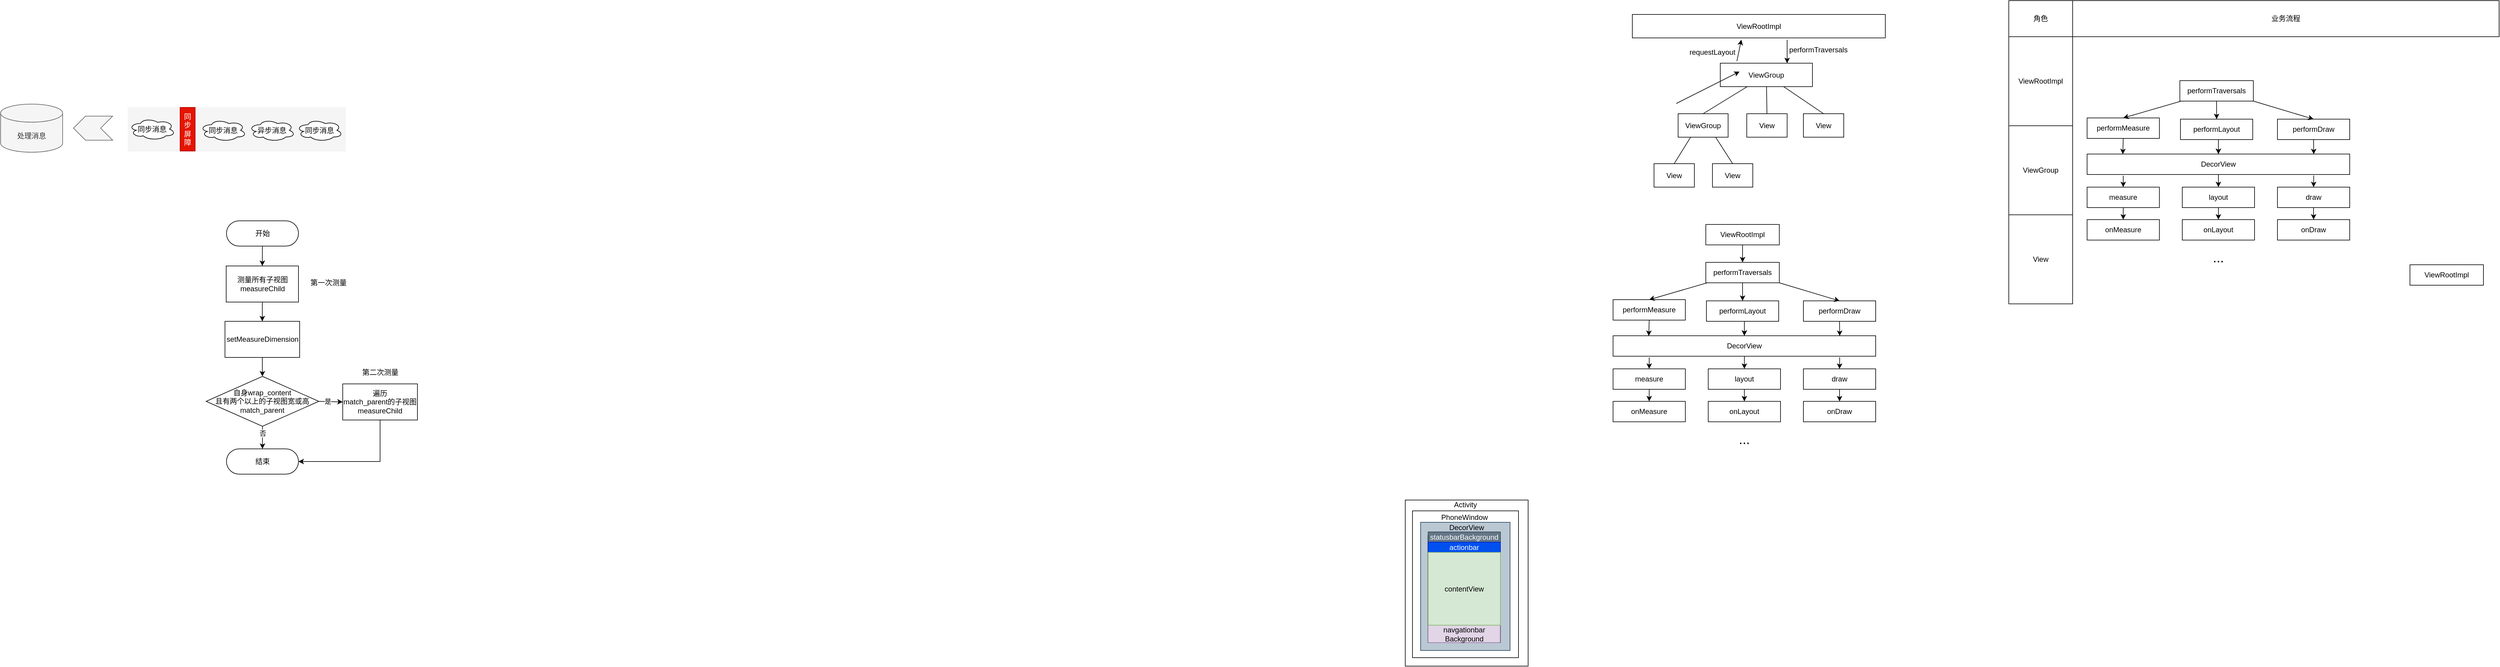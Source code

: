 <mxfile version="24.6.4" type="github">
  <diagram name="第 1 页" id="MxbAoeXQSdqOJM6nVgxZ">
    <mxGraphModel dx="3756" dy="515" grid="0" gridSize="10" guides="1" tooltips="1" connect="1" arrows="1" fold="1" page="0" pageScale="1" pageWidth="827" pageHeight="1169" math="0" shadow="0">
      <root>
        <mxCell id="0" />
        <mxCell id="1" parent="0" />
        <mxCell id="SJIEIkaiyb3l47pEYFMP-7" value="ViewGroup" style="rounded=0;whiteSpace=wrap;html=1;" parent="1" vertex="1">
          <mxGeometry x="412" y="433" width="153" height="39" as="geometry" />
        </mxCell>
        <mxCell id="SJIEIkaiyb3l47pEYFMP-8" value="ViewGroup" style="rounded=0;whiteSpace=wrap;html=1;" parent="1" vertex="1">
          <mxGeometry x="342" y="517" width="83" height="39" as="geometry" />
        </mxCell>
        <mxCell id="SJIEIkaiyb3l47pEYFMP-9" value="View" style="rounded=0;whiteSpace=wrap;html=1;" parent="1" vertex="1">
          <mxGeometry x="456" y="517" width="67" height="39" as="geometry" />
        </mxCell>
        <mxCell id="SJIEIkaiyb3l47pEYFMP-10" value="View" style="rounded=0;whiteSpace=wrap;html=1;" parent="1" vertex="1">
          <mxGeometry x="550" y="517" width="67" height="39" as="geometry" />
        </mxCell>
        <mxCell id="SJIEIkaiyb3l47pEYFMP-11" value="View" style="rounded=0;whiteSpace=wrap;html=1;" parent="1" vertex="1">
          <mxGeometry x="302" y="600" width="67" height="39" as="geometry" />
        </mxCell>
        <mxCell id="SJIEIkaiyb3l47pEYFMP-12" value="View" style="rounded=0;whiteSpace=wrap;html=1;" parent="1" vertex="1">
          <mxGeometry x="399" y="600" width="67" height="39" as="geometry" />
        </mxCell>
        <mxCell id="SJIEIkaiyb3l47pEYFMP-13" value="" style="endArrow=none;html=1;rounded=0;exitX=0.5;exitY=0;exitDx=0;exitDy=0;" parent="1" source="SJIEIkaiyb3l47pEYFMP-8" target="SJIEIkaiyb3l47pEYFMP-7" edge="1">
          <mxGeometry width="50" height="50" relative="1" as="geometry">
            <mxPoint x="455" y="534" as="sourcePoint" />
            <mxPoint x="505" y="475" as="targetPoint" />
          </mxGeometry>
        </mxCell>
        <mxCell id="SJIEIkaiyb3l47pEYFMP-14" value="" style="endArrow=none;html=1;rounded=0;exitX=0.5;exitY=0;exitDx=0;exitDy=0;" parent="1" source="SJIEIkaiyb3l47pEYFMP-9" target="SJIEIkaiyb3l47pEYFMP-7" edge="1">
          <mxGeometry width="50" height="50" relative="1" as="geometry">
            <mxPoint x="356" y="527" as="sourcePoint" />
            <mxPoint x="455" y="482" as="targetPoint" />
          </mxGeometry>
        </mxCell>
        <mxCell id="SJIEIkaiyb3l47pEYFMP-15" value="" style="endArrow=none;html=1;rounded=0;exitX=0.5;exitY=0;exitDx=0;exitDy=0;" parent="1" source="SJIEIkaiyb3l47pEYFMP-10" target="SJIEIkaiyb3l47pEYFMP-7" edge="1">
          <mxGeometry width="50" height="50" relative="1" as="geometry">
            <mxPoint x="366" y="537" as="sourcePoint" />
            <mxPoint x="465" y="492" as="targetPoint" />
          </mxGeometry>
        </mxCell>
        <mxCell id="SJIEIkaiyb3l47pEYFMP-16" value="" style="endArrow=none;html=1;rounded=0;exitX=0.5;exitY=0;exitDx=0;exitDy=0;entryX=0.25;entryY=1;entryDx=0;entryDy=0;" parent="1" source="SJIEIkaiyb3l47pEYFMP-11" target="SJIEIkaiyb3l47pEYFMP-8" edge="1">
          <mxGeometry width="50" height="50" relative="1" as="geometry">
            <mxPoint x="527" y="527" as="sourcePoint" />
            <mxPoint x="520" y="484" as="targetPoint" />
          </mxGeometry>
        </mxCell>
        <mxCell id="SJIEIkaiyb3l47pEYFMP-17" value="" style="endArrow=none;html=1;rounded=0;exitX=0.5;exitY=0;exitDx=0;exitDy=0;entryX=0.75;entryY=1;entryDx=0;entryDy=0;" parent="1" source="SJIEIkaiyb3l47pEYFMP-12" target="SJIEIkaiyb3l47pEYFMP-8" edge="1">
          <mxGeometry width="50" height="50" relative="1" as="geometry">
            <mxPoint x="537" y="537" as="sourcePoint" />
            <mxPoint x="530" y="494" as="targetPoint" />
          </mxGeometry>
        </mxCell>
        <mxCell id="SJIEIkaiyb3l47pEYFMP-19" value="ViewRootImpl" style="rounded=0;whiteSpace=wrap;html=1;" parent="1" vertex="1">
          <mxGeometry x="266" y="352" width="420" height="39" as="geometry" />
        </mxCell>
        <mxCell id="SJIEIkaiyb3l47pEYFMP-52" value="" style="edgeStyle=orthogonalEdgeStyle;rounded=0;orthogonalLoop=1;jettySize=auto;html=1;" parent="1" source="SJIEIkaiyb3l47pEYFMP-27" target="SJIEIkaiyb3l47pEYFMP-44" edge="1">
          <mxGeometry relative="1" as="geometry" />
        </mxCell>
        <mxCell id="SJIEIkaiyb3l47pEYFMP-27" value="performTraversals" style="rounded=0;whiteSpace=wrap;html=1;" parent="1" vertex="1">
          <mxGeometry x="388" y="764" width="122" height="34" as="geometry" />
        </mxCell>
        <mxCell id="SJIEIkaiyb3l47pEYFMP-28" value="performMeasure" style="rounded=0;whiteSpace=wrap;html=1;" parent="1" vertex="1">
          <mxGeometry x="234" y="826" width="120" height="34" as="geometry" />
        </mxCell>
        <mxCell id="SJIEIkaiyb3l47pEYFMP-30" value="measure" style="rounded=0;whiteSpace=wrap;html=1;" parent="1" vertex="1">
          <mxGeometry x="234" y="941" width="120" height="34" as="geometry" />
        </mxCell>
        <mxCell id="SJIEIkaiyb3l47pEYFMP-31" value="onMeasure" style="rounded=0;whiteSpace=wrap;html=1;" parent="1" vertex="1">
          <mxGeometry x="234" y="995" width="120" height="34" as="geometry" />
        </mxCell>
        <mxCell id="SJIEIkaiyb3l47pEYFMP-32" value="" style="endArrow=classic;html=1;rounded=0;entryX=0.5;entryY=0;entryDx=0;entryDy=0;" parent="1" source="SJIEIkaiyb3l47pEYFMP-27" target="SJIEIkaiyb3l47pEYFMP-28" edge="1">
          <mxGeometry width="50" height="50" relative="1" as="geometry">
            <mxPoint x="393" y="876" as="sourcePoint" />
            <mxPoint x="443" y="826" as="targetPoint" />
          </mxGeometry>
        </mxCell>
        <mxCell id="SJIEIkaiyb3l47pEYFMP-33" value="performLayout" style="rounded=0;whiteSpace=wrap;html=1;" parent="1" vertex="1">
          <mxGeometry x="389" y="828" width="120" height="34" as="geometry" />
        </mxCell>
        <mxCell id="SJIEIkaiyb3l47pEYFMP-34" value="layout" style="rounded=0;whiteSpace=wrap;html=1;" parent="1" vertex="1">
          <mxGeometry x="392" y="941" width="120" height="34" as="geometry" />
        </mxCell>
        <mxCell id="SJIEIkaiyb3l47pEYFMP-35" value="onLayout" style="rounded=0;whiteSpace=wrap;html=1;" parent="1" vertex="1">
          <mxGeometry x="392" y="995" width="120" height="34" as="geometry" />
        </mxCell>
        <mxCell id="SJIEIkaiyb3l47pEYFMP-36" value="performDraw" style="rounded=0;whiteSpace=wrap;html=1;" parent="1" vertex="1">
          <mxGeometry x="550" y="828" width="120" height="34" as="geometry" />
        </mxCell>
        <mxCell id="SJIEIkaiyb3l47pEYFMP-37" value="draw" style="rounded=0;whiteSpace=wrap;html=1;" parent="1" vertex="1">
          <mxGeometry x="550" y="941" width="120" height="34" as="geometry" />
        </mxCell>
        <mxCell id="SJIEIkaiyb3l47pEYFMP-38" value="onDraw" style="rounded=0;whiteSpace=wrap;html=1;" parent="1" vertex="1">
          <mxGeometry x="550" y="995" width="120" height="34" as="geometry" />
        </mxCell>
        <mxCell id="SJIEIkaiyb3l47pEYFMP-39" value="" style="endArrow=classic;html=1;rounded=0;exitX=0.5;exitY=1;exitDx=0;exitDy=0;" parent="1" source="SJIEIkaiyb3l47pEYFMP-30" target="SJIEIkaiyb3l47pEYFMP-31" edge="1">
          <mxGeometry width="50" height="50" relative="1" as="geometry">
            <mxPoint x="174" y="1131" as="sourcePoint" />
            <mxPoint x="224" y="1081" as="targetPoint" />
          </mxGeometry>
        </mxCell>
        <mxCell id="SJIEIkaiyb3l47pEYFMP-40" value="" style="endArrow=classic;html=1;rounded=0;exitX=0.5;exitY=1;exitDx=0;exitDy=0;entryX=0.5;entryY=0;entryDx=0;entryDy=0;" parent="1" source="SJIEIkaiyb3l47pEYFMP-34" target="SJIEIkaiyb3l47pEYFMP-35" edge="1">
          <mxGeometry width="50" height="50" relative="1" as="geometry">
            <mxPoint x="304" y="983" as="sourcePoint" />
            <mxPoint x="304" y="1015" as="targetPoint" />
          </mxGeometry>
        </mxCell>
        <mxCell id="SJIEIkaiyb3l47pEYFMP-41" value="" style="endArrow=classic;html=1;rounded=0;exitX=0.5;exitY=1;exitDx=0;exitDy=0;entryX=0.5;entryY=0;entryDx=0;entryDy=0;" parent="1" source="SJIEIkaiyb3l47pEYFMP-37" target="SJIEIkaiyb3l47pEYFMP-38" edge="1">
          <mxGeometry width="50" height="50" relative="1" as="geometry">
            <mxPoint x="314" y="993" as="sourcePoint" />
            <mxPoint x="314" y="1025" as="targetPoint" />
          </mxGeometry>
        </mxCell>
        <mxCell id="SJIEIkaiyb3l47pEYFMP-42" value="" style="endArrow=classic;html=1;rounded=0;exitX=0.5;exitY=1;exitDx=0;exitDy=0;entryX=0.5;entryY=0;entryDx=0;entryDy=0;" parent="1" source="SJIEIkaiyb3l47pEYFMP-27" target="SJIEIkaiyb3l47pEYFMP-33" edge="1">
          <mxGeometry width="50" height="50" relative="1" as="geometry">
            <mxPoint x="324" y="948" as="sourcePoint" />
            <mxPoint x="452" y="828" as="targetPoint" />
          </mxGeometry>
        </mxCell>
        <mxCell id="SJIEIkaiyb3l47pEYFMP-43" value="" style="endArrow=classic;html=1;rounded=0;exitX=1;exitY=1;exitDx=0;exitDy=0;entryX=0.5;entryY=0;entryDx=0;entryDy=0;" parent="1" source="SJIEIkaiyb3l47pEYFMP-27" target="SJIEIkaiyb3l47pEYFMP-36" edge="1">
          <mxGeometry width="50" height="50" relative="1" as="geometry">
            <mxPoint x="334" y="958" as="sourcePoint" />
            <mxPoint x="334" y="990" as="targetPoint" />
          </mxGeometry>
        </mxCell>
        <mxCell id="SJIEIkaiyb3l47pEYFMP-44" value="DecorView" style="rounded=0;whiteSpace=wrap;html=1;" parent="1" vertex="1">
          <mxGeometry x="234" y="886" width="436" height="34" as="geometry" />
        </mxCell>
        <mxCell id="SJIEIkaiyb3l47pEYFMP-45" value="" style="endArrow=classic;html=1;rounded=0;entryX=0.5;entryY=0;entryDx=0;entryDy=0;" parent="1" target="SJIEIkaiyb3l47pEYFMP-30" edge="1">
          <mxGeometry width="50" height="50" relative="1" as="geometry">
            <mxPoint x="294" y="922" as="sourcePoint" />
            <mxPoint x="304" y="827" as="targetPoint" />
          </mxGeometry>
        </mxCell>
        <mxCell id="SJIEIkaiyb3l47pEYFMP-46" value="" style="endArrow=classic;html=1;rounded=0;exitX=0.5;exitY=1;exitDx=0;exitDy=0;" parent="1" source="SJIEIkaiyb3l47pEYFMP-44" target="SJIEIkaiyb3l47pEYFMP-34" edge="1">
          <mxGeometry width="50" height="50" relative="1" as="geometry">
            <mxPoint x="462" y="791" as="sourcePoint" />
            <mxPoint x="462" y="829" as="targetPoint" />
          </mxGeometry>
        </mxCell>
        <mxCell id="SJIEIkaiyb3l47pEYFMP-47" value="" style="endArrow=classic;html=1;rounded=0;exitX=0.863;exitY=1.053;exitDx=0;exitDy=0;entryX=0.5;entryY=0;entryDx=0;entryDy=0;exitPerimeter=0;" parent="1" source="SJIEIkaiyb3l47pEYFMP-44" target="SJIEIkaiyb3l47pEYFMP-37" edge="1">
          <mxGeometry width="50" height="50" relative="1" as="geometry">
            <mxPoint x="472" y="801" as="sourcePoint" />
            <mxPoint x="472" y="839" as="targetPoint" />
          </mxGeometry>
        </mxCell>
        <mxCell id="SJIEIkaiyb3l47pEYFMP-48" value="" style="endArrow=classic;html=1;rounded=0;exitX=0.5;exitY=1;exitDx=0;exitDy=0;entryX=0.136;entryY=0.008;entryDx=0;entryDy=0;entryPerimeter=0;" parent="1" source="SJIEIkaiyb3l47pEYFMP-28" target="SJIEIkaiyb3l47pEYFMP-44" edge="1">
          <mxGeometry width="50" height="50" relative="1" as="geometry">
            <mxPoint x="393" y="895" as="sourcePoint" />
            <mxPoint x="294.604" y="893.932" as="targetPoint" />
          </mxGeometry>
        </mxCell>
        <mxCell id="SJIEIkaiyb3l47pEYFMP-49" value="" style="endArrow=classic;html=1;rounded=0;entryX=0.5;entryY=0;entryDx=0;entryDy=0;" parent="1" target="SJIEIkaiyb3l47pEYFMP-44" edge="1">
          <mxGeometry width="50" height="50" relative="1" as="geometry">
            <mxPoint x="452" y="862" as="sourcePoint" />
            <mxPoint x="452" y="893" as="targetPoint" />
          </mxGeometry>
        </mxCell>
        <mxCell id="SJIEIkaiyb3l47pEYFMP-50" value="" style="endArrow=classic;html=1;rounded=0;exitX=0.863;exitY=1.053;exitDx=0;exitDy=0;exitPerimeter=0;entryX=0.863;entryY=0.008;entryDx=0;entryDy=0;entryPerimeter=0;" parent="1" target="SJIEIkaiyb3l47pEYFMP-44" edge="1">
          <mxGeometry width="50" height="50" relative="1" as="geometry">
            <mxPoint x="610" y="862" as="sourcePoint" />
            <mxPoint x="610" y="895" as="targetPoint" />
          </mxGeometry>
        </mxCell>
        <mxCell id="SJIEIkaiyb3l47pEYFMP-51" value="ViewRootImpl" style="rounded=0;whiteSpace=wrap;html=1;" parent="1" vertex="1">
          <mxGeometry x="388" y="701" width="122" height="34" as="geometry" />
        </mxCell>
        <mxCell id="SJIEIkaiyb3l47pEYFMP-53" value="" style="endArrow=classic;html=1;rounded=0;entryX=0.5;entryY=0;entryDx=0;entryDy=0;" parent="1" target="SJIEIkaiyb3l47pEYFMP-27" edge="1">
          <mxGeometry width="50" height="50" relative="1" as="geometry">
            <mxPoint x="449" y="735" as="sourcePoint" />
            <mxPoint x="448.71" y="761" as="targetPoint" />
          </mxGeometry>
        </mxCell>
        <mxCell id="SJIEIkaiyb3l47pEYFMP-54" value="&lt;font style=&quot;font-size: 22px;&quot;&gt;...&lt;/font&gt;" style="text;strokeColor=none;align=center;fillColor=none;html=1;verticalAlign=middle;whiteSpace=wrap;rounded=0;" parent="1" vertex="1">
          <mxGeometry x="409" y="1039" width="86" height="40" as="geometry" />
        </mxCell>
        <mxCell id="SJIEIkaiyb3l47pEYFMP-57" value="" style="rounded=0;whiteSpace=wrap;html=1;" parent="1" vertex="1">
          <mxGeometry x="-111" y="1159" width="204" height="276" as="geometry" />
        </mxCell>
        <mxCell id="SJIEIkaiyb3l47pEYFMP-58" value="Activity" style="text;strokeColor=none;align=center;fillColor=none;html=1;verticalAlign=middle;whiteSpace=wrap;rounded=0;" parent="1" vertex="1">
          <mxGeometry x="-41" y="1152" width="60" height="30" as="geometry" />
        </mxCell>
        <mxCell id="SJIEIkaiyb3l47pEYFMP-55" value="" style="rounded=0;whiteSpace=wrap;html=1;" parent="1" vertex="1">
          <mxGeometry x="-99" y="1177" width="176" height="244" as="geometry" />
        </mxCell>
        <mxCell id="SJIEIkaiyb3l47pEYFMP-59" value="" style="rounded=0;whiteSpace=wrap;html=1;fillColor=#bac8d3;strokeColor=#23445d;" parent="1" vertex="1">
          <mxGeometry x="-85.5" y="1196" width="148.5" height="213" as="geometry" />
        </mxCell>
        <mxCell id="SJIEIkaiyb3l47pEYFMP-60" value="PhoneWindow" style="text;strokeColor=none;align=center;fillColor=none;html=1;verticalAlign=middle;whiteSpace=wrap;rounded=0;" parent="1" vertex="1">
          <mxGeometry x="-55.5" y="1177" width="84.5" height="22" as="geometry" />
        </mxCell>
        <mxCell id="SJIEIkaiyb3l47pEYFMP-61" value="DecorView" style="text;strokeColor=none;align=center;fillColor=none;html=1;verticalAlign=middle;whiteSpace=wrap;rounded=0;" parent="1" vertex="1">
          <mxGeometry x="-39" y="1196" width="60" height="18" as="geometry" />
        </mxCell>
        <mxCell id="SJIEIkaiyb3l47pEYFMP-62" value="" style="rounded=0;whiteSpace=wrap;html=1;" parent="1" vertex="1">
          <mxGeometry x="-73.25" y="1218" width="120.25" height="178" as="geometry" />
        </mxCell>
        <mxCell id="SJIEIkaiyb3l47pEYFMP-63" value="statusbarBackground" style="rounded=0;whiteSpace=wrap;html=1;fillColor=#647687;fontColor=#ffffff;strokeColor=#314354;" parent="1" vertex="1">
          <mxGeometry x="-73" y="1212" width="120" height="17" as="geometry" />
        </mxCell>
        <mxCell id="SJIEIkaiyb3l47pEYFMP-64" value="navgationbar&lt;br&gt;Background" style="rounded=0;whiteSpace=wrap;html=1;fillColor=#e1d5e7;strokeColor=#9673a6;" parent="1" vertex="1">
          <mxGeometry x="-73.25" y="1367" width="120" height="29" as="geometry" />
        </mxCell>
        <mxCell id="SJIEIkaiyb3l47pEYFMP-65" value="actionbar" style="rounded=0;whiteSpace=wrap;html=1;fillColor=#0050ef;fontColor=#ffffff;strokeColor=#001DBC;" parent="1" vertex="1">
          <mxGeometry x="-73" y="1229" width="120" height="17" as="geometry" />
        </mxCell>
        <mxCell id="SJIEIkaiyb3l47pEYFMP-66" value="contentView" style="rounded=0;whiteSpace=wrap;html=1;fillColor=#d5e8d4;strokeColor=#82b366;" parent="1" vertex="1">
          <mxGeometry x="-73" y="1246" width="120" height="121" as="geometry" />
        </mxCell>
        <mxCell id="SJIEIkaiyb3l47pEYFMP-68" value="" style="endArrow=none;html=1;rounded=0;verticalAlign=middle;endFill=0;startArrow=classic;startFill=1;" parent="1" edge="1">
          <mxGeometry width="50" height="50" relative="1" as="geometry">
            <mxPoint x="523" y="433" as="sourcePoint" />
            <mxPoint x="523" y="394" as="targetPoint" />
          </mxGeometry>
        </mxCell>
        <mxCell id="SJIEIkaiyb3l47pEYFMP-67" value="" style="endArrow=classic;html=1;rounded=0;" parent="1" edge="1">
          <mxGeometry width="50" height="50" relative="1" as="geometry">
            <mxPoint x="339" y="500" as="sourcePoint" />
            <mxPoint x="444" y="447" as="targetPoint" />
          </mxGeometry>
        </mxCell>
        <mxCell id="SJIEIkaiyb3l47pEYFMP-69" value="" style="endArrow=classic;html=1;rounded=0;exitX=0.18;exitY=-0.085;exitDx=0;exitDy=0;exitPerimeter=0;" parent="1" source="SJIEIkaiyb3l47pEYFMP-7" edge="1">
          <mxGeometry width="50" height="50" relative="1" as="geometry">
            <mxPoint x="446.54" y="431.685" as="sourcePoint" />
            <mxPoint x="447" y="394" as="targetPoint" />
          </mxGeometry>
        </mxCell>
        <mxCell id="SJIEIkaiyb3l47pEYFMP-71" value="performTraversals" style="text;strokeColor=none;align=center;fillColor=none;html=1;verticalAlign=middle;whiteSpace=wrap;rounded=0;" parent="1" vertex="1">
          <mxGeometry x="545" y="396" width="60" height="30" as="geometry" />
        </mxCell>
        <mxCell id="SJIEIkaiyb3l47pEYFMP-72" value="requestLayout" style="text;strokeColor=none;align=center;fillColor=none;html=1;verticalAlign=middle;whiteSpace=wrap;rounded=0;" parent="1" vertex="1">
          <mxGeometry x="369" y="400" width="60" height="30" as="geometry" />
        </mxCell>
        <mxCell id="SJIEIkaiyb3l47pEYFMP-74" value="角色" style="whiteSpace=wrap;html=1;" parent="1" vertex="1">
          <mxGeometry x="891" y="329" width="106" height="60" as="geometry" />
        </mxCell>
        <mxCell id="SJIEIkaiyb3l47pEYFMP-75" value="ViewRootImpl" style="whiteSpace=wrap;html=1;" parent="1" vertex="1">
          <mxGeometry x="891" y="389" width="106" height="148" as="geometry" />
        </mxCell>
        <mxCell id="SJIEIkaiyb3l47pEYFMP-76" value="ViewGroup" style="whiteSpace=wrap;html=1;" parent="1" vertex="1">
          <mxGeometry x="891" y="537" width="106" height="148" as="geometry" />
        </mxCell>
        <mxCell id="SJIEIkaiyb3l47pEYFMP-77" value="View" style="whiteSpace=wrap;html=1;" parent="1" vertex="1">
          <mxGeometry x="891" y="685" width="106" height="148" as="geometry" />
        </mxCell>
        <mxCell id="SJIEIkaiyb3l47pEYFMP-78" value="业务流程" style="whiteSpace=wrap;html=1;" parent="1" vertex="1">
          <mxGeometry x="997" y="329" width="708" height="60" as="geometry" />
        </mxCell>
        <mxCell id="SJIEIkaiyb3l47pEYFMP-81" value="" style="edgeStyle=orthogonalEdgeStyle;rounded=0;orthogonalLoop=1;jettySize=auto;html=1;" parent="1" source="SJIEIkaiyb3l47pEYFMP-82" target="SJIEIkaiyb3l47pEYFMP-98" edge="1">
          <mxGeometry relative="1" as="geometry" />
        </mxCell>
        <mxCell id="SJIEIkaiyb3l47pEYFMP-82" value="performTraversals" style="rounded=0;whiteSpace=wrap;html=1;" parent="1" vertex="1">
          <mxGeometry x="1175" y="462" width="122" height="34" as="geometry" />
        </mxCell>
        <mxCell id="SJIEIkaiyb3l47pEYFMP-83" value="performMeasure" style="rounded=0;whiteSpace=wrap;html=1;" parent="1" vertex="1">
          <mxGeometry x="1021" y="524" width="120" height="34" as="geometry" />
        </mxCell>
        <mxCell id="SJIEIkaiyb3l47pEYFMP-84" value="measure" style="rounded=0;whiteSpace=wrap;html=1;" parent="1" vertex="1">
          <mxGeometry x="1021" y="639" width="120" height="34" as="geometry" />
        </mxCell>
        <mxCell id="SJIEIkaiyb3l47pEYFMP-85" value="onMeasure" style="rounded=0;whiteSpace=wrap;html=1;" parent="1" vertex="1">
          <mxGeometry x="1021" y="693" width="120" height="34" as="geometry" />
        </mxCell>
        <mxCell id="SJIEIkaiyb3l47pEYFMP-86" value="" style="endArrow=classic;html=1;rounded=0;entryX=0.5;entryY=0;entryDx=0;entryDy=0;" parent="1" source="SJIEIkaiyb3l47pEYFMP-82" target="SJIEIkaiyb3l47pEYFMP-83" edge="1">
          <mxGeometry width="50" height="50" relative="1" as="geometry">
            <mxPoint x="1180" y="574" as="sourcePoint" />
            <mxPoint x="1230" y="524" as="targetPoint" />
          </mxGeometry>
        </mxCell>
        <mxCell id="SJIEIkaiyb3l47pEYFMP-87" value="performLayout" style="rounded=0;whiteSpace=wrap;html=1;" parent="1" vertex="1">
          <mxGeometry x="1176" y="526" width="120" height="34" as="geometry" />
        </mxCell>
        <mxCell id="SJIEIkaiyb3l47pEYFMP-88" value="layout" style="rounded=0;whiteSpace=wrap;html=1;" parent="1" vertex="1">
          <mxGeometry x="1179" y="639" width="120" height="34" as="geometry" />
        </mxCell>
        <mxCell id="SJIEIkaiyb3l47pEYFMP-89" value="onLayout" style="rounded=0;whiteSpace=wrap;html=1;" parent="1" vertex="1">
          <mxGeometry x="1179" y="693" width="120" height="34" as="geometry" />
        </mxCell>
        <mxCell id="SJIEIkaiyb3l47pEYFMP-90" value="performDraw" style="rounded=0;whiteSpace=wrap;html=1;" parent="1" vertex="1">
          <mxGeometry x="1337" y="526" width="120" height="34" as="geometry" />
        </mxCell>
        <mxCell id="SJIEIkaiyb3l47pEYFMP-91" value="draw" style="rounded=0;whiteSpace=wrap;html=1;" parent="1" vertex="1">
          <mxGeometry x="1337" y="639" width="120" height="34" as="geometry" />
        </mxCell>
        <mxCell id="SJIEIkaiyb3l47pEYFMP-92" value="onDraw" style="rounded=0;whiteSpace=wrap;html=1;" parent="1" vertex="1">
          <mxGeometry x="1337" y="693" width="120" height="34" as="geometry" />
        </mxCell>
        <mxCell id="SJIEIkaiyb3l47pEYFMP-93" value="" style="endArrow=classic;html=1;rounded=0;exitX=0.5;exitY=1;exitDx=0;exitDy=0;" parent="1" source="SJIEIkaiyb3l47pEYFMP-84" target="SJIEIkaiyb3l47pEYFMP-85" edge="1">
          <mxGeometry width="50" height="50" relative="1" as="geometry">
            <mxPoint x="961" y="829" as="sourcePoint" />
            <mxPoint x="1011" y="779" as="targetPoint" />
          </mxGeometry>
        </mxCell>
        <mxCell id="SJIEIkaiyb3l47pEYFMP-94" value="" style="endArrow=classic;html=1;rounded=0;exitX=0.5;exitY=1;exitDx=0;exitDy=0;entryX=0.5;entryY=0;entryDx=0;entryDy=0;" parent="1" source="SJIEIkaiyb3l47pEYFMP-88" target="SJIEIkaiyb3l47pEYFMP-89" edge="1">
          <mxGeometry width="50" height="50" relative="1" as="geometry">
            <mxPoint x="1091" y="681" as="sourcePoint" />
            <mxPoint x="1091" y="713" as="targetPoint" />
          </mxGeometry>
        </mxCell>
        <mxCell id="SJIEIkaiyb3l47pEYFMP-95" value="" style="endArrow=classic;html=1;rounded=0;exitX=0.5;exitY=1;exitDx=0;exitDy=0;entryX=0.5;entryY=0;entryDx=0;entryDy=0;" parent="1" source="SJIEIkaiyb3l47pEYFMP-91" target="SJIEIkaiyb3l47pEYFMP-92" edge="1">
          <mxGeometry width="50" height="50" relative="1" as="geometry">
            <mxPoint x="1101" y="691" as="sourcePoint" />
            <mxPoint x="1101" y="723" as="targetPoint" />
          </mxGeometry>
        </mxCell>
        <mxCell id="SJIEIkaiyb3l47pEYFMP-96" value="" style="endArrow=classic;html=1;rounded=0;exitX=0.5;exitY=1;exitDx=0;exitDy=0;entryX=0.5;entryY=0;entryDx=0;entryDy=0;" parent="1" source="SJIEIkaiyb3l47pEYFMP-82" target="SJIEIkaiyb3l47pEYFMP-87" edge="1">
          <mxGeometry width="50" height="50" relative="1" as="geometry">
            <mxPoint x="1111" y="646" as="sourcePoint" />
            <mxPoint x="1239" y="526" as="targetPoint" />
          </mxGeometry>
        </mxCell>
        <mxCell id="SJIEIkaiyb3l47pEYFMP-97" value="" style="endArrow=classic;html=1;rounded=0;exitX=1;exitY=1;exitDx=0;exitDy=0;entryX=0.5;entryY=0;entryDx=0;entryDy=0;" parent="1" source="SJIEIkaiyb3l47pEYFMP-82" target="SJIEIkaiyb3l47pEYFMP-90" edge="1">
          <mxGeometry width="50" height="50" relative="1" as="geometry">
            <mxPoint x="1121" y="656" as="sourcePoint" />
            <mxPoint x="1121" y="688" as="targetPoint" />
          </mxGeometry>
        </mxCell>
        <mxCell id="SJIEIkaiyb3l47pEYFMP-98" value="DecorView" style="rounded=0;whiteSpace=wrap;html=1;" parent="1" vertex="1">
          <mxGeometry x="1021" y="584" width="436" height="34" as="geometry" />
        </mxCell>
        <mxCell id="SJIEIkaiyb3l47pEYFMP-99" value="" style="endArrow=classic;html=1;rounded=0;entryX=0.5;entryY=0;entryDx=0;entryDy=0;" parent="1" target="SJIEIkaiyb3l47pEYFMP-84" edge="1">
          <mxGeometry width="50" height="50" relative="1" as="geometry">
            <mxPoint x="1081" y="620" as="sourcePoint" />
            <mxPoint x="1091" y="525" as="targetPoint" />
          </mxGeometry>
        </mxCell>
        <mxCell id="SJIEIkaiyb3l47pEYFMP-100" value="" style="endArrow=classic;html=1;rounded=0;exitX=0.5;exitY=1;exitDx=0;exitDy=0;" parent="1" source="SJIEIkaiyb3l47pEYFMP-98" target="SJIEIkaiyb3l47pEYFMP-88" edge="1">
          <mxGeometry width="50" height="50" relative="1" as="geometry">
            <mxPoint x="1249" y="489" as="sourcePoint" />
            <mxPoint x="1249" y="527" as="targetPoint" />
          </mxGeometry>
        </mxCell>
        <mxCell id="SJIEIkaiyb3l47pEYFMP-101" value="" style="endArrow=classic;html=1;rounded=0;exitX=0.863;exitY=1.053;exitDx=0;exitDy=0;entryX=0.5;entryY=0;entryDx=0;entryDy=0;exitPerimeter=0;" parent="1" source="SJIEIkaiyb3l47pEYFMP-98" target="SJIEIkaiyb3l47pEYFMP-91" edge="1">
          <mxGeometry width="50" height="50" relative="1" as="geometry">
            <mxPoint x="1259" y="499" as="sourcePoint" />
            <mxPoint x="1259" y="537" as="targetPoint" />
          </mxGeometry>
        </mxCell>
        <mxCell id="SJIEIkaiyb3l47pEYFMP-102" value="" style="endArrow=classic;html=1;rounded=0;exitX=0.5;exitY=1;exitDx=0;exitDy=0;entryX=0.136;entryY=0.008;entryDx=0;entryDy=0;entryPerimeter=0;" parent="1" source="SJIEIkaiyb3l47pEYFMP-83" target="SJIEIkaiyb3l47pEYFMP-98" edge="1">
          <mxGeometry width="50" height="50" relative="1" as="geometry">
            <mxPoint x="1180" y="593" as="sourcePoint" />
            <mxPoint x="1081.604" y="591.932" as="targetPoint" />
          </mxGeometry>
        </mxCell>
        <mxCell id="SJIEIkaiyb3l47pEYFMP-103" value="" style="endArrow=classic;html=1;rounded=0;entryX=0.5;entryY=0;entryDx=0;entryDy=0;" parent="1" target="SJIEIkaiyb3l47pEYFMP-98" edge="1">
          <mxGeometry width="50" height="50" relative="1" as="geometry">
            <mxPoint x="1239" y="560" as="sourcePoint" />
            <mxPoint x="1239" y="591" as="targetPoint" />
          </mxGeometry>
        </mxCell>
        <mxCell id="SJIEIkaiyb3l47pEYFMP-104" value="" style="endArrow=classic;html=1;rounded=0;exitX=0.863;exitY=1.053;exitDx=0;exitDy=0;exitPerimeter=0;entryX=0.863;entryY=0.008;entryDx=0;entryDy=0;entryPerimeter=0;" parent="1" target="SJIEIkaiyb3l47pEYFMP-98" edge="1">
          <mxGeometry width="50" height="50" relative="1" as="geometry">
            <mxPoint x="1397" y="560" as="sourcePoint" />
            <mxPoint x="1397" y="593" as="targetPoint" />
          </mxGeometry>
        </mxCell>
        <mxCell id="SJIEIkaiyb3l47pEYFMP-105" value="&lt;font style=&quot;font-size: 22px;&quot;&gt;...&lt;/font&gt;" style="text;strokeColor=none;align=center;fillColor=none;html=1;verticalAlign=middle;whiteSpace=wrap;rounded=0;" parent="1" vertex="1">
          <mxGeometry x="1196" y="737" width="86" height="40" as="geometry" />
        </mxCell>
        <mxCell id="SJIEIkaiyb3l47pEYFMP-106" value="ViewRootImpl" style="rounded=0;whiteSpace=wrap;html=1;" parent="1" vertex="1">
          <mxGeometry x="1557" y="768" width="122" height="34" as="geometry" />
        </mxCell>
        <mxCell id="0aIyr21o7QrM2Nei3XQY-1" value="处理消息" style="shape=cylinder3;whiteSpace=wrap;html=1;boundedLbl=1;backgroundOutline=1;size=15;fillColor=#f5f5f5;fontColor=#333333;strokeColor=#666666;" vertex="1" parent="1">
          <mxGeometry x="-2443" y="501" width="103" height="80" as="geometry" />
        </mxCell>
        <mxCell id="0aIyr21o7QrM2Nei3XQY-2" value="" style="shape=step;perimeter=stepPerimeter;whiteSpace=wrap;html=1;fixedSize=1;flipH=1;fillColor=#f5f5f5;fontColor=#333333;strokeColor=#666666;" vertex="1" parent="1">
          <mxGeometry x="-2322" y="521" width="65" height="40" as="geometry" />
        </mxCell>
        <mxCell id="0aIyr21o7QrM2Nei3XQY-3" value="" style="rounded=0;whiteSpace=wrap;html=1;fillColor=#f5f5f5;fontColor=#333333;strokeColor=none;" vertex="1" parent="1">
          <mxGeometry x="-2232" y="506" width="362" height="74" as="geometry" />
        </mxCell>
        <mxCell id="0aIyr21o7QrM2Nei3XQY-4" value="同步屏障" style="rounded=0;whiteSpace=wrap;html=1;fillColor=#e51400;fontColor=#ffffff;strokeColor=#B20000;" vertex="1" parent="1">
          <mxGeometry x="-2145" y="506.5" width="25" height="72.5" as="geometry" />
        </mxCell>
        <mxCell id="0aIyr21o7QrM2Nei3XQY-5" value="同步消息" style="ellipse;shape=cloud;whiteSpace=wrap;html=1;" vertex="1" parent="1">
          <mxGeometry x="-2230" y="524" width="77" height="37" as="geometry" />
        </mxCell>
        <mxCell id="0aIyr21o7QrM2Nei3XQY-6" value="同步消息" style="ellipse;shape=cloud;whiteSpace=wrap;html=1;" vertex="1" parent="1">
          <mxGeometry x="-2112" y="526" width="77" height="37" as="geometry" />
        </mxCell>
        <mxCell id="0aIyr21o7QrM2Nei3XQY-7" value="异步消息" style="ellipse;shape=cloud;whiteSpace=wrap;html=1;" vertex="1" parent="1">
          <mxGeometry x="-2031" y="526" width="77" height="37" as="geometry" />
        </mxCell>
        <mxCell id="0aIyr21o7QrM2Nei3XQY-8" value="同步消息" style="ellipse;shape=cloud;whiteSpace=wrap;html=1;" vertex="1" parent="1">
          <mxGeometry x="-1952" y="526" width="77" height="37" as="geometry" />
        </mxCell>
        <mxCell id="0aIyr21o7QrM2Nei3XQY-10" value="测量所有子视图&lt;div&gt;measureChild&lt;/div&gt;" style="rounded=0;whiteSpace=wrap;html=1;" vertex="1" parent="1">
          <mxGeometry x="-2068.5" y="770" width="120" height="60" as="geometry" />
        </mxCell>
        <mxCell id="0aIyr21o7QrM2Nei3XQY-11" value="setMeasureDimension" style="rounded=0;whiteSpace=wrap;html=1;" vertex="1" parent="1">
          <mxGeometry x="-2070.5" y="862" width="124" height="60" as="geometry" />
        </mxCell>
        <mxCell id="0aIyr21o7QrM2Nei3XQY-12" value="遍历&lt;div&gt;match_parent的子视图measureChild&lt;/div&gt;" style="rounded=0;whiteSpace=wrap;html=1;" vertex="1" parent="1">
          <mxGeometry x="-1875" y="966" width="124" height="60" as="geometry" />
        </mxCell>
        <mxCell id="0aIyr21o7QrM2Nei3XQY-13" value="自身wrap_content&lt;br&gt;且有两个以上的子视图宽或高match_parent" style="rhombus;whiteSpace=wrap;html=1;" vertex="1" parent="1">
          <mxGeometry x="-2101.75" y="953.5" width="187" height="83" as="geometry" />
        </mxCell>
        <mxCell id="0aIyr21o7QrM2Nei3XQY-14" value="" style="endArrow=classic;html=1;rounded=0;exitX=0.5;exitY=0;exitDx=0;exitDy=0;entryX=0.5;entryY=0;entryDx=0;entryDy=0;" edge="1" parent="1" source="0aIyr21o7QrM2Nei3XQY-20" target="0aIyr21o7QrM2Nei3XQY-10">
          <mxGeometry width="50" height="50" relative="1" as="geometry">
            <mxPoint x="-2391.5" y="1010" as="sourcePoint" />
            <mxPoint x="-2053" y="933" as="targetPoint" />
          </mxGeometry>
        </mxCell>
        <mxCell id="0aIyr21o7QrM2Nei3XQY-15" value="" style="endArrow=classic;html=1;rounded=0;exitX=0.5;exitY=1;exitDx=0;exitDy=0;entryX=0.5;entryY=0;entryDx=0;entryDy=0;" edge="1" parent="1" source="0aIyr21o7QrM2Nei3XQY-10" target="0aIyr21o7QrM2Nei3XQY-11">
          <mxGeometry width="50" height="50" relative="1" as="geometry">
            <mxPoint x="-2381" y="1020" as="sourcePoint" />
            <mxPoint x="-2381" y="974" as="targetPoint" />
          </mxGeometry>
        </mxCell>
        <mxCell id="0aIyr21o7QrM2Nei3XQY-16" value="" style="endArrow=classic;html=1;rounded=0;exitX=0.5;exitY=1;exitDx=0;exitDy=0;" edge="1" parent="1" source="0aIyr21o7QrM2Nei3XQY-11" target="0aIyr21o7QrM2Nei3XQY-13">
          <mxGeometry width="50" height="50" relative="1" as="geometry">
            <mxPoint x="-2371" y="1030" as="sourcePoint" />
            <mxPoint x="-2371" y="984" as="targetPoint" />
          </mxGeometry>
        </mxCell>
        <mxCell id="0aIyr21o7QrM2Nei3XQY-17" value="" style="endArrow=classic;html=1;rounded=0;exitX=1;exitY=0.5;exitDx=0;exitDy=0;entryX=0;entryY=0.5;entryDx=0;entryDy=0;" edge="1" parent="1" source="0aIyr21o7QrM2Nei3XQY-13" target="0aIyr21o7QrM2Nei3XQY-12">
          <mxGeometry width="50" height="50" relative="1" as="geometry">
            <mxPoint x="-2361" y="1129" as="sourcePoint" />
            <mxPoint x="-2361" y="1083" as="targetPoint" />
          </mxGeometry>
        </mxCell>
        <mxCell id="0aIyr21o7QrM2Nei3XQY-23" value="是" style="edgeLabel;html=1;align=center;verticalAlign=middle;resizable=0;points=[];" vertex="1" connectable="0" parent="0aIyr21o7QrM2Nei3XQY-17">
          <mxGeometry x="-0.291" y="1" relative="1" as="geometry">
            <mxPoint as="offset" />
          </mxGeometry>
        </mxCell>
        <mxCell id="0aIyr21o7QrM2Nei3XQY-20" value="开始" style="rounded=1;whiteSpace=wrap;html=1;arcSize=50;" vertex="1" parent="1">
          <mxGeometry x="-2068" y="695" width="119.5" height="42" as="geometry" />
        </mxCell>
        <mxCell id="0aIyr21o7QrM2Nei3XQY-21" value="结束" style="rounded=1;whiteSpace=wrap;html=1;arcSize=50;" vertex="1" parent="1">
          <mxGeometry x="-2068" y="1074" width="119.5" height="42" as="geometry" />
        </mxCell>
        <mxCell id="0aIyr21o7QrM2Nei3XQY-26" value="第一次测量" style="text;html=1;align=center;verticalAlign=middle;resizable=0;points=[];autosize=1;strokeColor=none;fillColor=none;" vertex="1" parent="1">
          <mxGeometry x="-1938" y="785" width="78" height="26" as="geometry" />
        </mxCell>
        <mxCell id="0aIyr21o7QrM2Nei3XQY-27" value="第二次测量" style="text;html=1;align=center;verticalAlign=middle;resizable=0;points=[];autosize=1;strokeColor=none;fillColor=none;" vertex="1" parent="1">
          <mxGeometry x="-1852" y="934" width="78" height="26" as="geometry" />
        </mxCell>
        <mxCell id="0aIyr21o7QrM2Nei3XQY-18" value="" style="endArrow=classic;html=1;rounded=0;exitX=0.5;exitY=1;exitDx=0;exitDy=0;entryX=0.5;entryY=0;entryDx=0;entryDy=0;" edge="1" parent="1" source="0aIyr21o7QrM2Nei3XQY-13" target="0aIyr21o7QrM2Nei3XQY-21">
          <mxGeometry width="50" height="50" relative="1" as="geometry">
            <mxPoint x="-2103" y="1072" as="sourcePoint" />
            <mxPoint x="-2010.5" y="1099" as="targetPoint" />
          </mxGeometry>
        </mxCell>
        <mxCell id="0aIyr21o7QrM2Nei3XQY-25" value="否" style="edgeLabel;html=1;align=center;verticalAlign=middle;resizable=0;points=[];" vertex="1" connectable="0" parent="0aIyr21o7QrM2Nei3XQY-18">
          <mxGeometry x="-0.398" relative="1" as="geometry">
            <mxPoint as="offset" />
          </mxGeometry>
        </mxCell>
        <mxCell id="0aIyr21o7QrM2Nei3XQY-29" value="" style="endArrow=classic;html=1;rounded=0;exitX=0.5;exitY=1;exitDx=0;exitDy=0;entryX=1;entryY=0.5;entryDx=0;entryDy=0;" edge="1" parent="1" source="0aIyr21o7QrM2Nei3XQY-12" target="0aIyr21o7QrM2Nei3XQY-21">
          <mxGeometry width="50" height="50" relative="1" as="geometry">
            <mxPoint x="-1879" y="1030" as="sourcePoint" />
            <mxPoint x="-1829" y="980" as="targetPoint" />
            <Array as="points">
              <mxPoint x="-1813" y="1095" />
            </Array>
          </mxGeometry>
        </mxCell>
      </root>
    </mxGraphModel>
  </diagram>
</mxfile>
